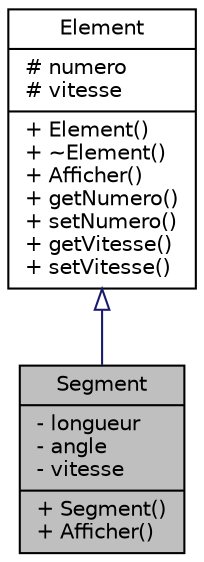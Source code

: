 digraph "Segment"
{
  edge [fontname="Helvetica",fontsize="10",labelfontname="Helvetica",labelfontsize="10"];
  node [fontname="Helvetica",fontsize="10",shape=record];
  Node0 [label="{Segment\n|- longueur\l- angle\l- vitesse\l|+ Segment()\l+ Afficher()\l}",height=0.2,width=0.4,color="black", fillcolor="grey75", style="filled", fontcolor="black"];
  Node1 -> Node0 [dir="back",color="midnightblue",fontsize="10",style="solid",arrowtail="onormal",fontname="Helvetica"];
  Node1 [label="{Element\n|# numero\l# vitesse\l|+ Element()\l+ ~Element()\l+ Afficher()\l+ getNumero()\l+ setNumero()\l+ getVitesse()\l+ setVitesse()\l}",height=0.2,width=0.4,color="black", fillcolor="white", style="filled",URL="$class_element.html"];
}

